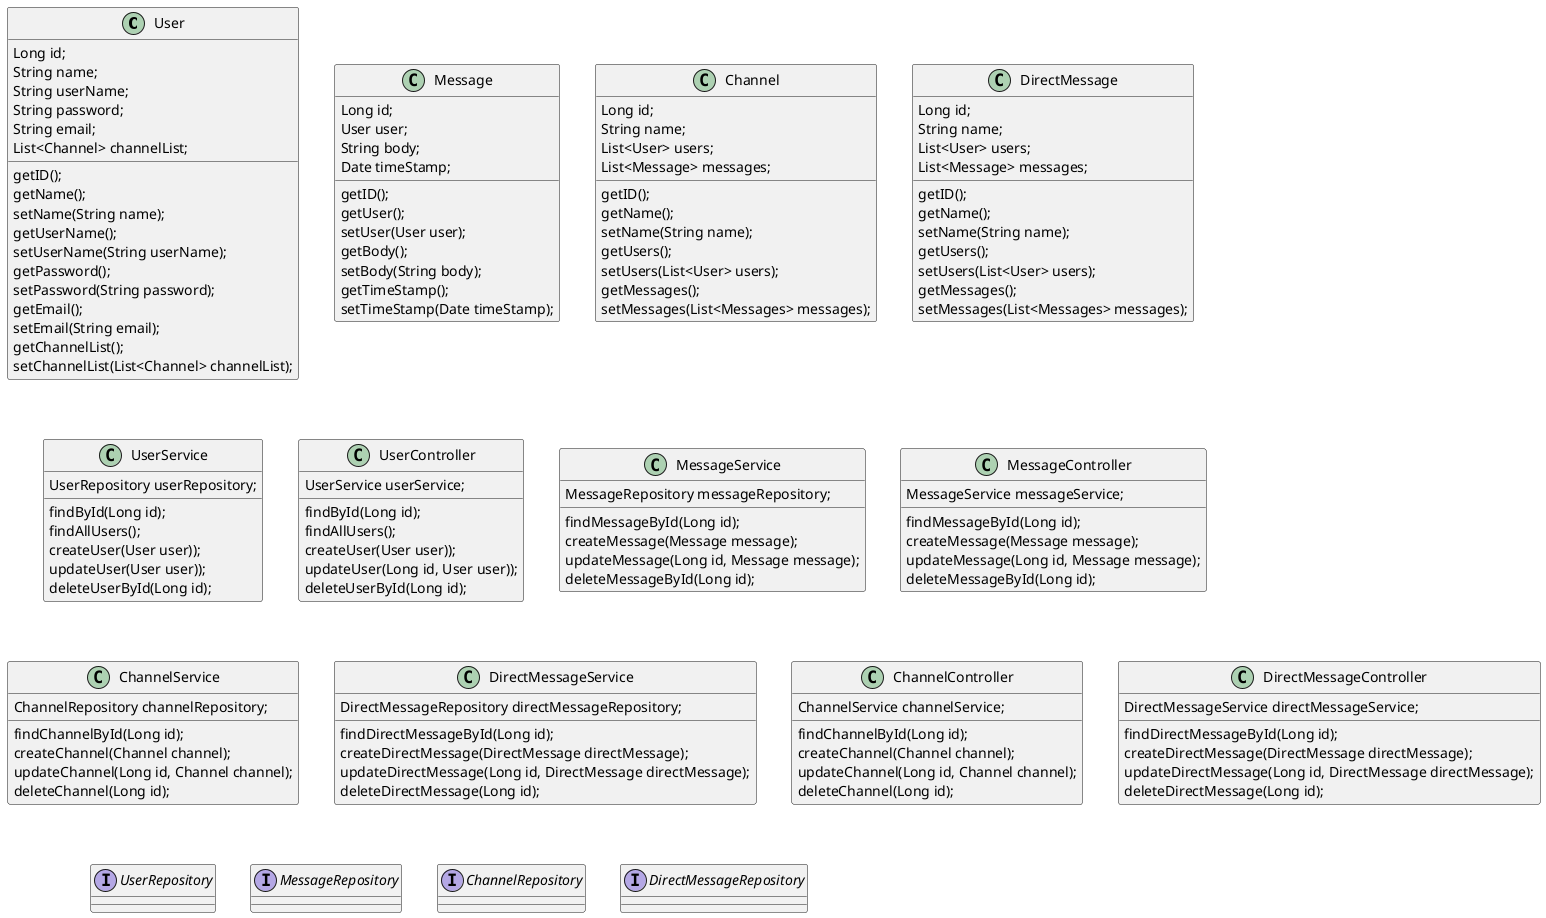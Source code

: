 @startuml
class User {
Long id;
String name;
String userName;
String password;
String email;
List<Channel> channelList;

getID();
getName();
setName(String name);
getUserName();
setUserName(String userName);
getPassword();
setPassword(String password);
getEmail();
setEmail(String email);
getChannelList();
setChannelList(List<Channel> channelList);
}

class Message {
Long id;
User user;
String body;
Date timeStamp;

getID();
getUser();
setUser(User user);
getBody();
setBody(String body);
getTimeStamp();
setTimeStamp(Date timeStamp);
}

class Channel {
Long id;
String name;
List<User> users;
List<Message> messages;

getID();
getName();
setName(String name);
getUsers();
setUsers(List<User> users);
getMessages();
setMessages(List<Messages> messages);
}

class DirectMessage {
Long id;
String name;
List<User> users;
List<Message> messages;

getID();
getName();
setName(String name);
getUsers();
setUsers(List<User> users);
getMessages();
setMessages(List<Messages> messages);
}

class UserService {
UserRepository userRepository;

findById(Long id);
findAllUsers();
createUser(User user));
updateUser(User user));
deleteUserById(Long id);
}

class UserController {
UserService userService;

findById(Long id);
findAllUsers();
createUser(User user));
updateUser(Long id, User user));
deleteUserById(Long id);
}

class MessageService {
MessageRepository messageRepository;

findMessageById(Long id);
createMessage(Message message);
updateMessage(Long id, Message message);
deleteMessageById(Long id);
}

class MessageController {
MessageService messageService;

findMessageById(Long id);
createMessage(Message message);
updateMessage(Long id, Message message);
deleteMessageById(Long id);
}

class ChannelService {
ChannelRepository channelRepository;

findChannelById(Long id);
createChannel(Channel channel);
updateChannel(Long id, Channel channel);
deleteChannel(Long id);
}

class DirectMessageService {
DirectMessageRepository directMessageRepository;

findDirectMessageById(Long id);
createDirectMessage(DirectMessage directMessage);
updateDirectMessage(Long id, DirectMessage directMessage);
deleteDirectMessage(Long id);
}

class ChannelController {
ChannelService channelService;

findChannelById(Long id);
createChannel(Channel channel);
updateChannel(Long id, Channel channel);
deleteChannel(Long id);
}

class DirectMessageController {
DirectMessageService directMessageService;

findDirectMessageById(Long id);
createDirectMessage(DirectMessage directMessage);
updateDirectMessage(Long id, DirectMessage directMessage);
deleteDirectMessage(Long id);
}

interface UserRepository {}
interface MessageRepository {}
interface ChannelRepository {}
interface DirectMessageRepository {}
@enduml